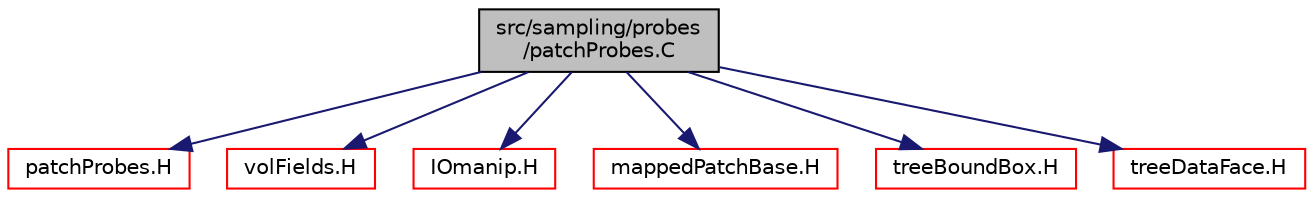 digraph "src/sampling/probes/patchProbes.C"
{
  bgcolor="transparent";
  edge [fontname="Helvetica",fontsize="10",labelfontname="Helvetica",labelfontsize="10"];
  node [fontname="Helvetica",fontsize="10",shape=record];
  Node1 [label="src/sampling/probes\l/patchProbes.C",height=0.2,width=0.4,color="black", fillcolor="grey75", style="filled", fontcolor="black"];
  Node1 -> Node2 [color="midnightblue",fontsize="10",style="solid",fontname="Helvetica"];
  Node2 [label="patchProbes.H",height=0.2,width=0.4,color="red",URL="$a09643.html"];
  Node1 -> Node3 [color="midnightblue",fontsize="10",style="solid",fontname="Helvetica"];
  Node3 [label="volFields.H",height=0.2,width=0.4,color="red",URL="$a05609.html"];
  Node1 -> Node4 [color="midnightblue",fontsize="10",style="solid",fontname="Helvetica"];
  Node4 [label="IOmanip.H",height=0.2,width=0.4,color="red",URL="$a07778.html",tooltip="Istream and Ostream manipulators taking arguments. "];
  Node1 -> Node5 [color="midnightblue",fontsize="10",style="solid",fontname="Helvetica"];
  Node5 [label="mappedPatchBase.H",height=0.2,width=0.4,color="red",URL="$a07278.html"];
  Node1 -> Node6 [color="midnightblue",fontsize="10",style="solid",fontname="Helvetica"];
  Node6 [label="treeBoundBox.H",height=0.2,width=0.4,color="red",URL="$a08797.html"];
  Node1 -> Node7 [color="midnightblue",fontsize="10",style="solid",fontname="Helvetica"];
  Node7 [label="treeDataFace.H",height=0.2,width=0.4,color="red",URL="$a07265.html"];
}
